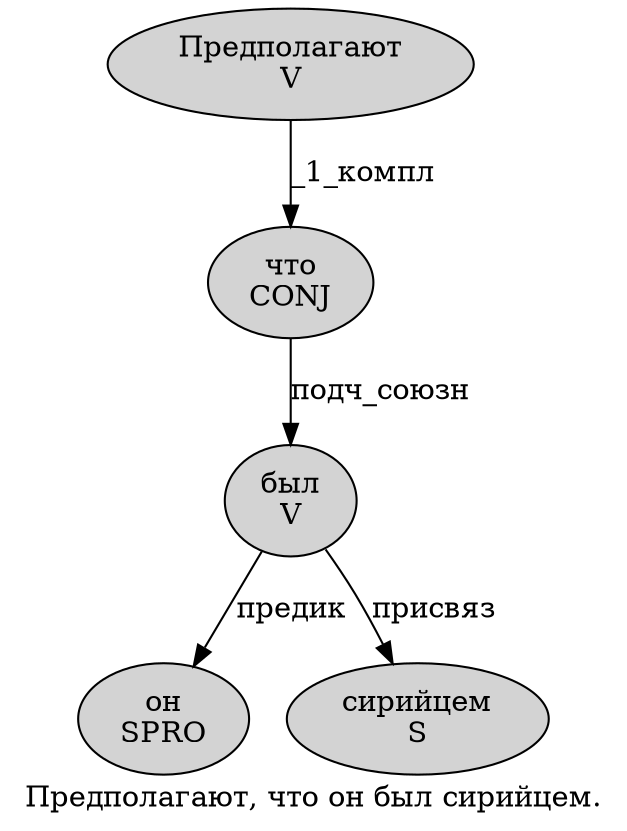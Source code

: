 digraph SENTENCE_371 {
	graph [label="Предполагают, что он был сирийцем."]
	node [style=filled]
		0 [label="Предполагают
V" color="" fillcolor=lightgray penwidth=1 shape=ellipse]
		2 [label="что
CONJ" color="" fillcolor=lightgray penwidth=1 shape=ellipse]
		3 [label="он
SPRO" color="" fillcolor=lightgray penwidth=1 shape=ellipse]
		4 [label="был
V" color="" fillcolor=lightgray penwidth=1 shape=ellipse]
		5 [label="сирийцем
S" color="" fillcolor=lightgray penwidth=1 shape=ellipse]
			2 -> 4 [label="подч_союзн"]
			4 -> 3 [label="предик"]
			4 -> 5 [label="присвяз"]
			0 -> 2 [label="_1_компл"]
}